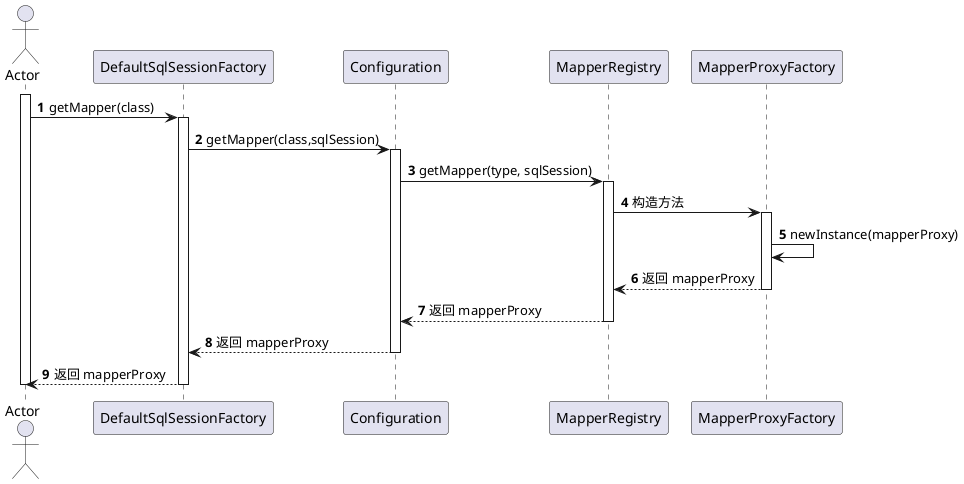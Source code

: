 @startuml
autonumber
actor Actor
activate Actor
Actor-> DefaultSqlSessionFactory : getMapper(class)
activate DefaultSqlSessionFactory
DefaultSqlSessionFactory -> Configuration :getMapper(class,sqlSession)
activate Configuration
Configuration -> MapperRegistry : getMapper(type, sqlSession)
activate MapperRegistry
MapperRegistry -> MapperProxyFactory : 构造方法
activate MapperProxyFactory
MapperProxyFactory -> MapperProxyFactory: newInstance(mapperProxy)
MapperProxyFactory -->MapperRegistry : 返回 mapperProxy
deactivate MapperProxyFactory
MapperRegistry -->Configuration : 返回 mapperProxy
deactivate MapperRegistry
Configuration --> DefaultSqlSessionFactory : 返回 mapperProxy
deactivate Configuration
DefaultSqlSessionFactory --> Actor : 返回 mapperProxy
deactivate DefaultSqlSessionFactory
deactivate Actor
@enduml